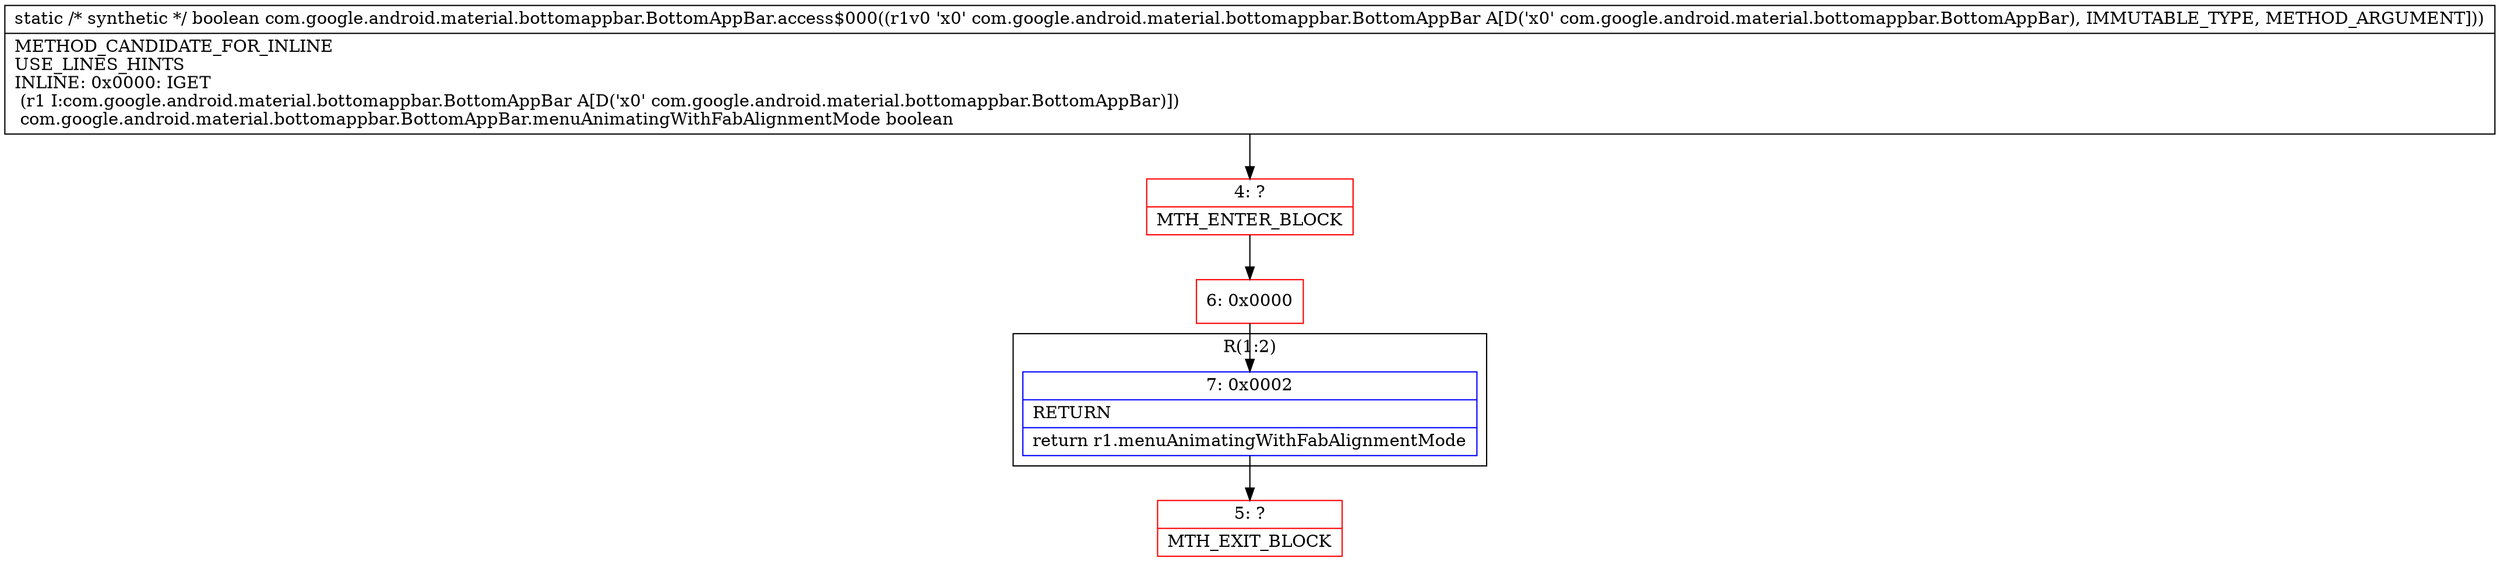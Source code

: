 digraph "CFG forcom.google.android.material.bottomappbar.BottomAppBar.access$000(Lcom\/google\/android\/material\/bottomappbar\/BottomAppBar;)Z" {
subgraph cluster_Region_714633426 {
label = "R(1:2)";
node [shape=record,color=blue];
Node_7 [shape=record,label="{7\:\ 0x0002|RETURN\l|return r1.menuAnimatingWithFabAlignmentMode\l}"];
}
Node_4 [shape=record,color=red,label="{4\:\ ?|MTH_ENTER_BLOCK\l}"];
Node_6 [shape=record,color=red,label="{6\:\ 0x0000}"];
Node_5 [shape=record,color=red,label="{5\:\ ?|MTH_EXIT_BLOCK\l}"];
MethodNode[shape=record,label="{static \/* synthetic *\/ boolean com.google.android.material.bottomappbar.BottomAppBar.access$000((r1v0 'x0' com.google.android.material.bottomappbar.BottomAppBar A[D('x0' com.google.android.material.bottomappbar.BottomAppBar), IMMUTABLE_TYPE, METHOD_ARGUMENT]))  | METHOD_CANDIDATE_FOR_INLINE\lUSE_LINES_HINTS\lINLINE: 0x0000: IGET  \l  (r1 I:com.google.android.material.bottomappbar.BottomAppBar A[D('x0' com.google.android.material.bottomappbar.BottomAppBar)])\l com.google.android.material.bottomappbar.BottomAppBar.menuAnimatingWithFabAlignmentMode boolean\l}"];
MethodNode -> Node_4;Node_7 -> Node_5;
Node_4 -> Node_6;
Node_6 -> Node_7;
}

